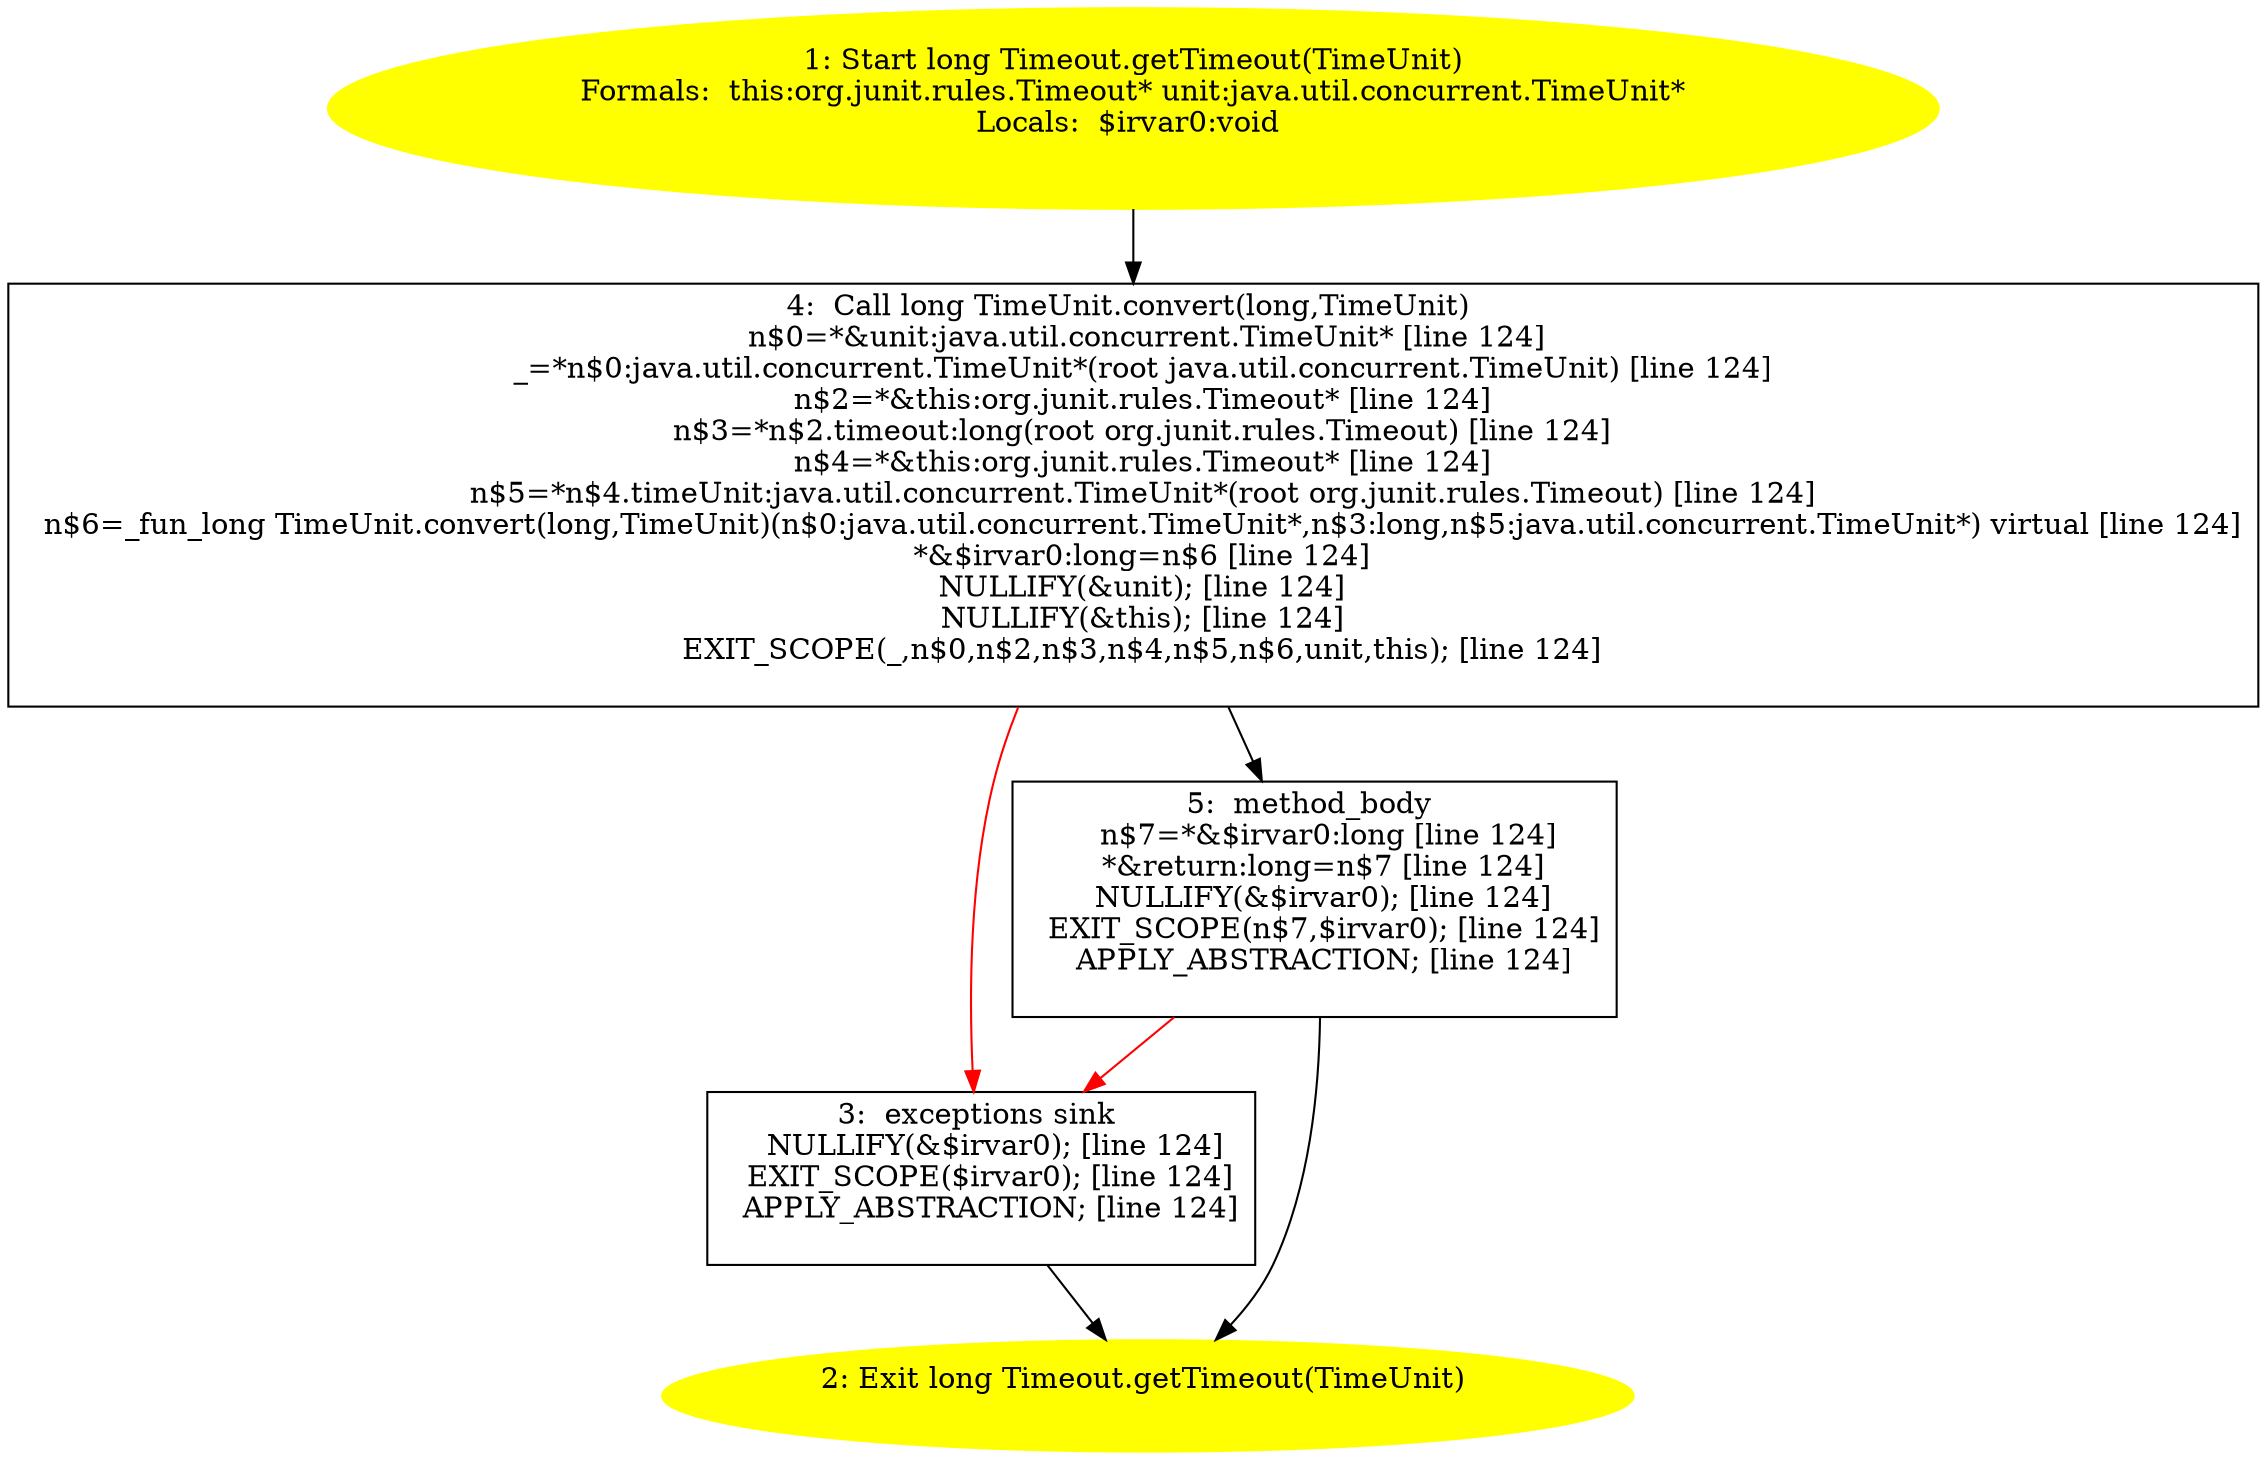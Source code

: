 /* @generated */
digraph cfg {
"org.junit.rules.Timeout.getTimeout(java.util.concurrent.TimeUnit):long.608c16bffac481ead52796be37c28489_1" [label="1: Start long Timeout.getTimeout(TimeUnit)\nFormals:  this:org.junit.rules.Timeout* unit:java.util.concurrent.TimeUnit*\nLocals:  $irvar0:void \n  " color=yellow style=filled]
	

	 "org.junit.rules.Timeout.getTimeout(java.util.concurrent.TimeUnit):long.608c16bffac481ead52796be37c28489_1" -> "org.junit.rules.Timeout.getTimeout(java.util.concurrent.TimeUnit):long.608c16bffac481ead52796be37c28489_4" ;
"org.junit.rules.Timeout.getTimeout(java.util.concurrent.TimeUnit):long.608c16bffac481ead52796be37c28489_2" [label="2: Exit long Timeout.getTimeout(TimeUnit) \n  " color=yellow style=filled]
	

"org.junit.rules.Timeout.getTimeout(java.util.concurrent.TimeUnit):long.608c16bffac481ead52796be37c28489_3" [label="3:  exceptions sink \n   NULLIFY(&$irvar0); [line 124]\n  EXIT_SCOPE($irvar0); [line 124]\n  APPLY_ABSTRACTION; [line 124]\n " shape="box"]
	

	 "org.junit.rules.Timeout.getTimeout(java.util.concurrent.TimeUnit):long.608c16bffac481ead52796be37c28489_3" -> "org.junit.rules.Timeout.getTimeout(java.util.concurrent.TimeUnit):long.608c16bffac481ead52796be37c28489_2" ;
"org.junit.rules.Timeout.getTimeout(java.util.concurrent.TimeUnit):long.608c16bffac481ead52796be37c28489_4" [label="4:  Call long TimeUnit.convert(long,TimeUnit) \n   n$0=*&unit:java.util.concurrent.TimeUnit* [line 124]\n  _=*n$0:java.util.concurrent.TimeUnit*(root java.util.concurrent.TimeUnit) [line 124]\n  n$2=*&this:org.junit.rules.Timeout* [line 124]\n  n$3=*n$2.timeout:long(root org.junit.rules.Timeout) [line 124]\n  n$4=*&this:org.junit.rules.Timeout* [line 124]\n  n$5=*n$4.timeUnit:java.util.concurrent.TimeUnit*(root org.junit.rules.Timeout) [line 124]\n  n$6=_fun_long TimeUnit.convert(long,TimeUnit)(n$0:java.util.concurrent.TimeUnit*,n$3:long,n$5:java.util.concurrent.TimeUnit*) virtual [line 124]\n  *&$irvar0:long=n$6 [line 124]\n  NULLIFY(&unit); [line 124]\n  NULLIFY(&this); [line 124]\n  EXIT_SCOPE(_,n$0,n$2,n$3,n$4,n$5,n$6,unit,this); [line 124]\n " shape="box"]
	

	 "org.junit.rules.Timeout.getTimeout(java.util.concurrent.TimeUnit):long.608c16bffac481ead52796be37c28489_4" -> "org.junit.rules.Timeout.getTimeout(java.util.concurrent.TimeUnit):long.608c16bffac481ead52796be37c28489_5" ;
	 "org.junit.rules.Timeout.getTimeout(java.util.concurrent.TimeUnit):long.608c16bffac481ead52796be37c28489_4" -> "org.junit.rules.Timeout.getTimeout(java.util.concurrent.TimeUnit):long.608c16bffac481ead52796be37c28489_3" [color="red" ];
"org.junit.rules.Timeout.getTimeout(java.util.concurrent.TimeUnit):long.608c16bffac481ead52796be37c28489_5" [label="5:  method_body \n   n$7=*&$irvar0:long [line 124]\n  *&return:long=n$7 [line 124]\n  NULLIFY(&$irvar0); [line 124]\n  EXIT_SCOPE(n$7,$irvar0); [line 124]\n  APPLY_ABSTRACTION; [line 124]\n " shape="box"]
	

	 "org.junit.rules.Timeout.getTimeout(java.util.concurrent.TimeUnit):long.608c16bffac481ead52796be37c28489_5" -> "org.junit.rules.Timeout.getTimeout(java.util.concurrent.TimeUnit):long.608c16bffac481ead52796be37c28489_2" ;
	 "org.junit.rules.Timeout.getTimeout(java.util.concurrent.TimeUnit):long.608c16bffac481ead52796be37c28489_5" -> "org.junit.rules.Timeout.getTimeout(java.util.concurrent.TimeUnit):long.608c16bffac481ead52796be37c28489_3" [color="red" ];
}
